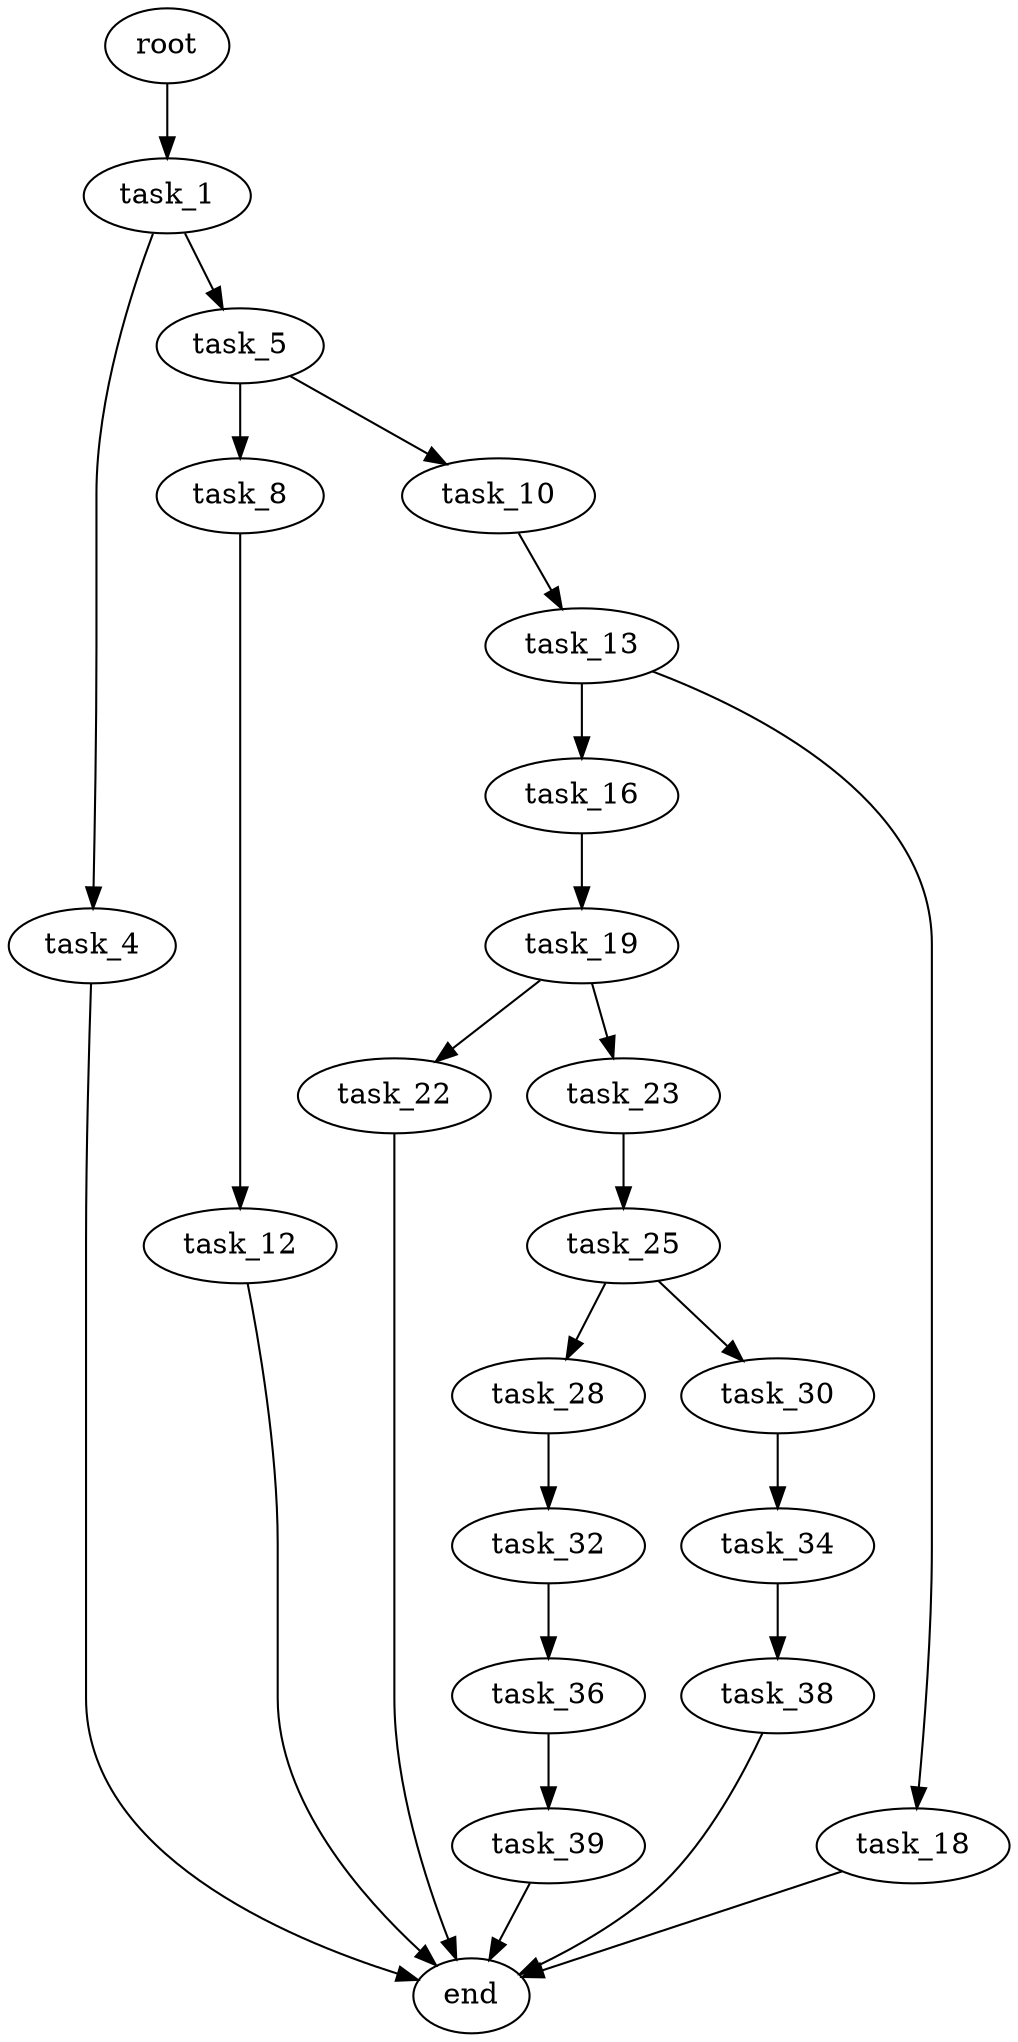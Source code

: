 digraph G {
  root [size="0.000000"];
  task_1 [size="100078568006.000000"];
  task_4 [size="6208640966.000000"];
  task_5 [size="3171788590.000000"];
  end [size="0.000000"];
  task_8 [size="993484872308.000000"];
  task_10 [size="209413126208.000000"];
  task_12 [size="5688270039.000000"];
  task_13 [size="948289959536.000000"];
  task_16 [size="782757789696.000000"];
  task_18 [size="68719476736.000000"];
  task_19 [size="35335301622.000000"];
  task_22 [size="68678444880.000000"];
  task_23 [size="34003806778.000000"];
  task_25 [size="2108812672.000000"];
  task_28 [size="231928233984.000000"];
  task_30 [size="5108369133.000000"];
  task_32 [size="6108898892.000000"];
  task_34 [size="5025647172.000000"];
  task_36 [size="33767873525.000000"];
  task_38 [size="847160363608.000000"];
  task_39 [size="39438600976.000000"];

  root -> task_1 [size="1.000000"];
  task_1 -> task_4 [size="75497472.000000"];
  task_1 -> task_5 [size="75497472.000000"];
  task_4 -> end [size="1.000000"];
  task_5 -> task_8 [size="134217728.000000"];
  task_5 -> task_10 [size="134217728.000000"];
  task_8 -> task_12 [size="838860800.000000"];
  task_10 -> task_13 [size="536870912.000000"];
  task_12 -> end [size="1.000000"];
  task_13 -> task_16 [size="679477248.000000"];
  task_13 -> task_18 [size="679477248.000000"];
  task_16 -> task_19 [size="679477248.000000"];
  task_18 -> end [size="1.000000"];
  task_19 -> task_22 [size="679477248.000000"];
  task_19 -> task_23 [size="679477248.000000"];
  task_22 -> end [size="1.000000"];
  task_23 -> task_25 [size="536870912.000000"];
  task_25 -> task_28 [size="33554432.000000"];
  task_25 -> task_30 [size="33554432.000000"];
  task_28 -> task_32 [size="301989888.000000"];
  task_30 -> task_34 [size="209715200.000000"];
  task_32 -> task_36 [size="134217728.000000"];
  task_34 -> task_38 [size="411041792.000000"];
  task_36 -> task_39 [size="838860800.000000"];
  task_38 -> end [size="1.000000"];
  task_39 -> end [size="1.000000"];
}
